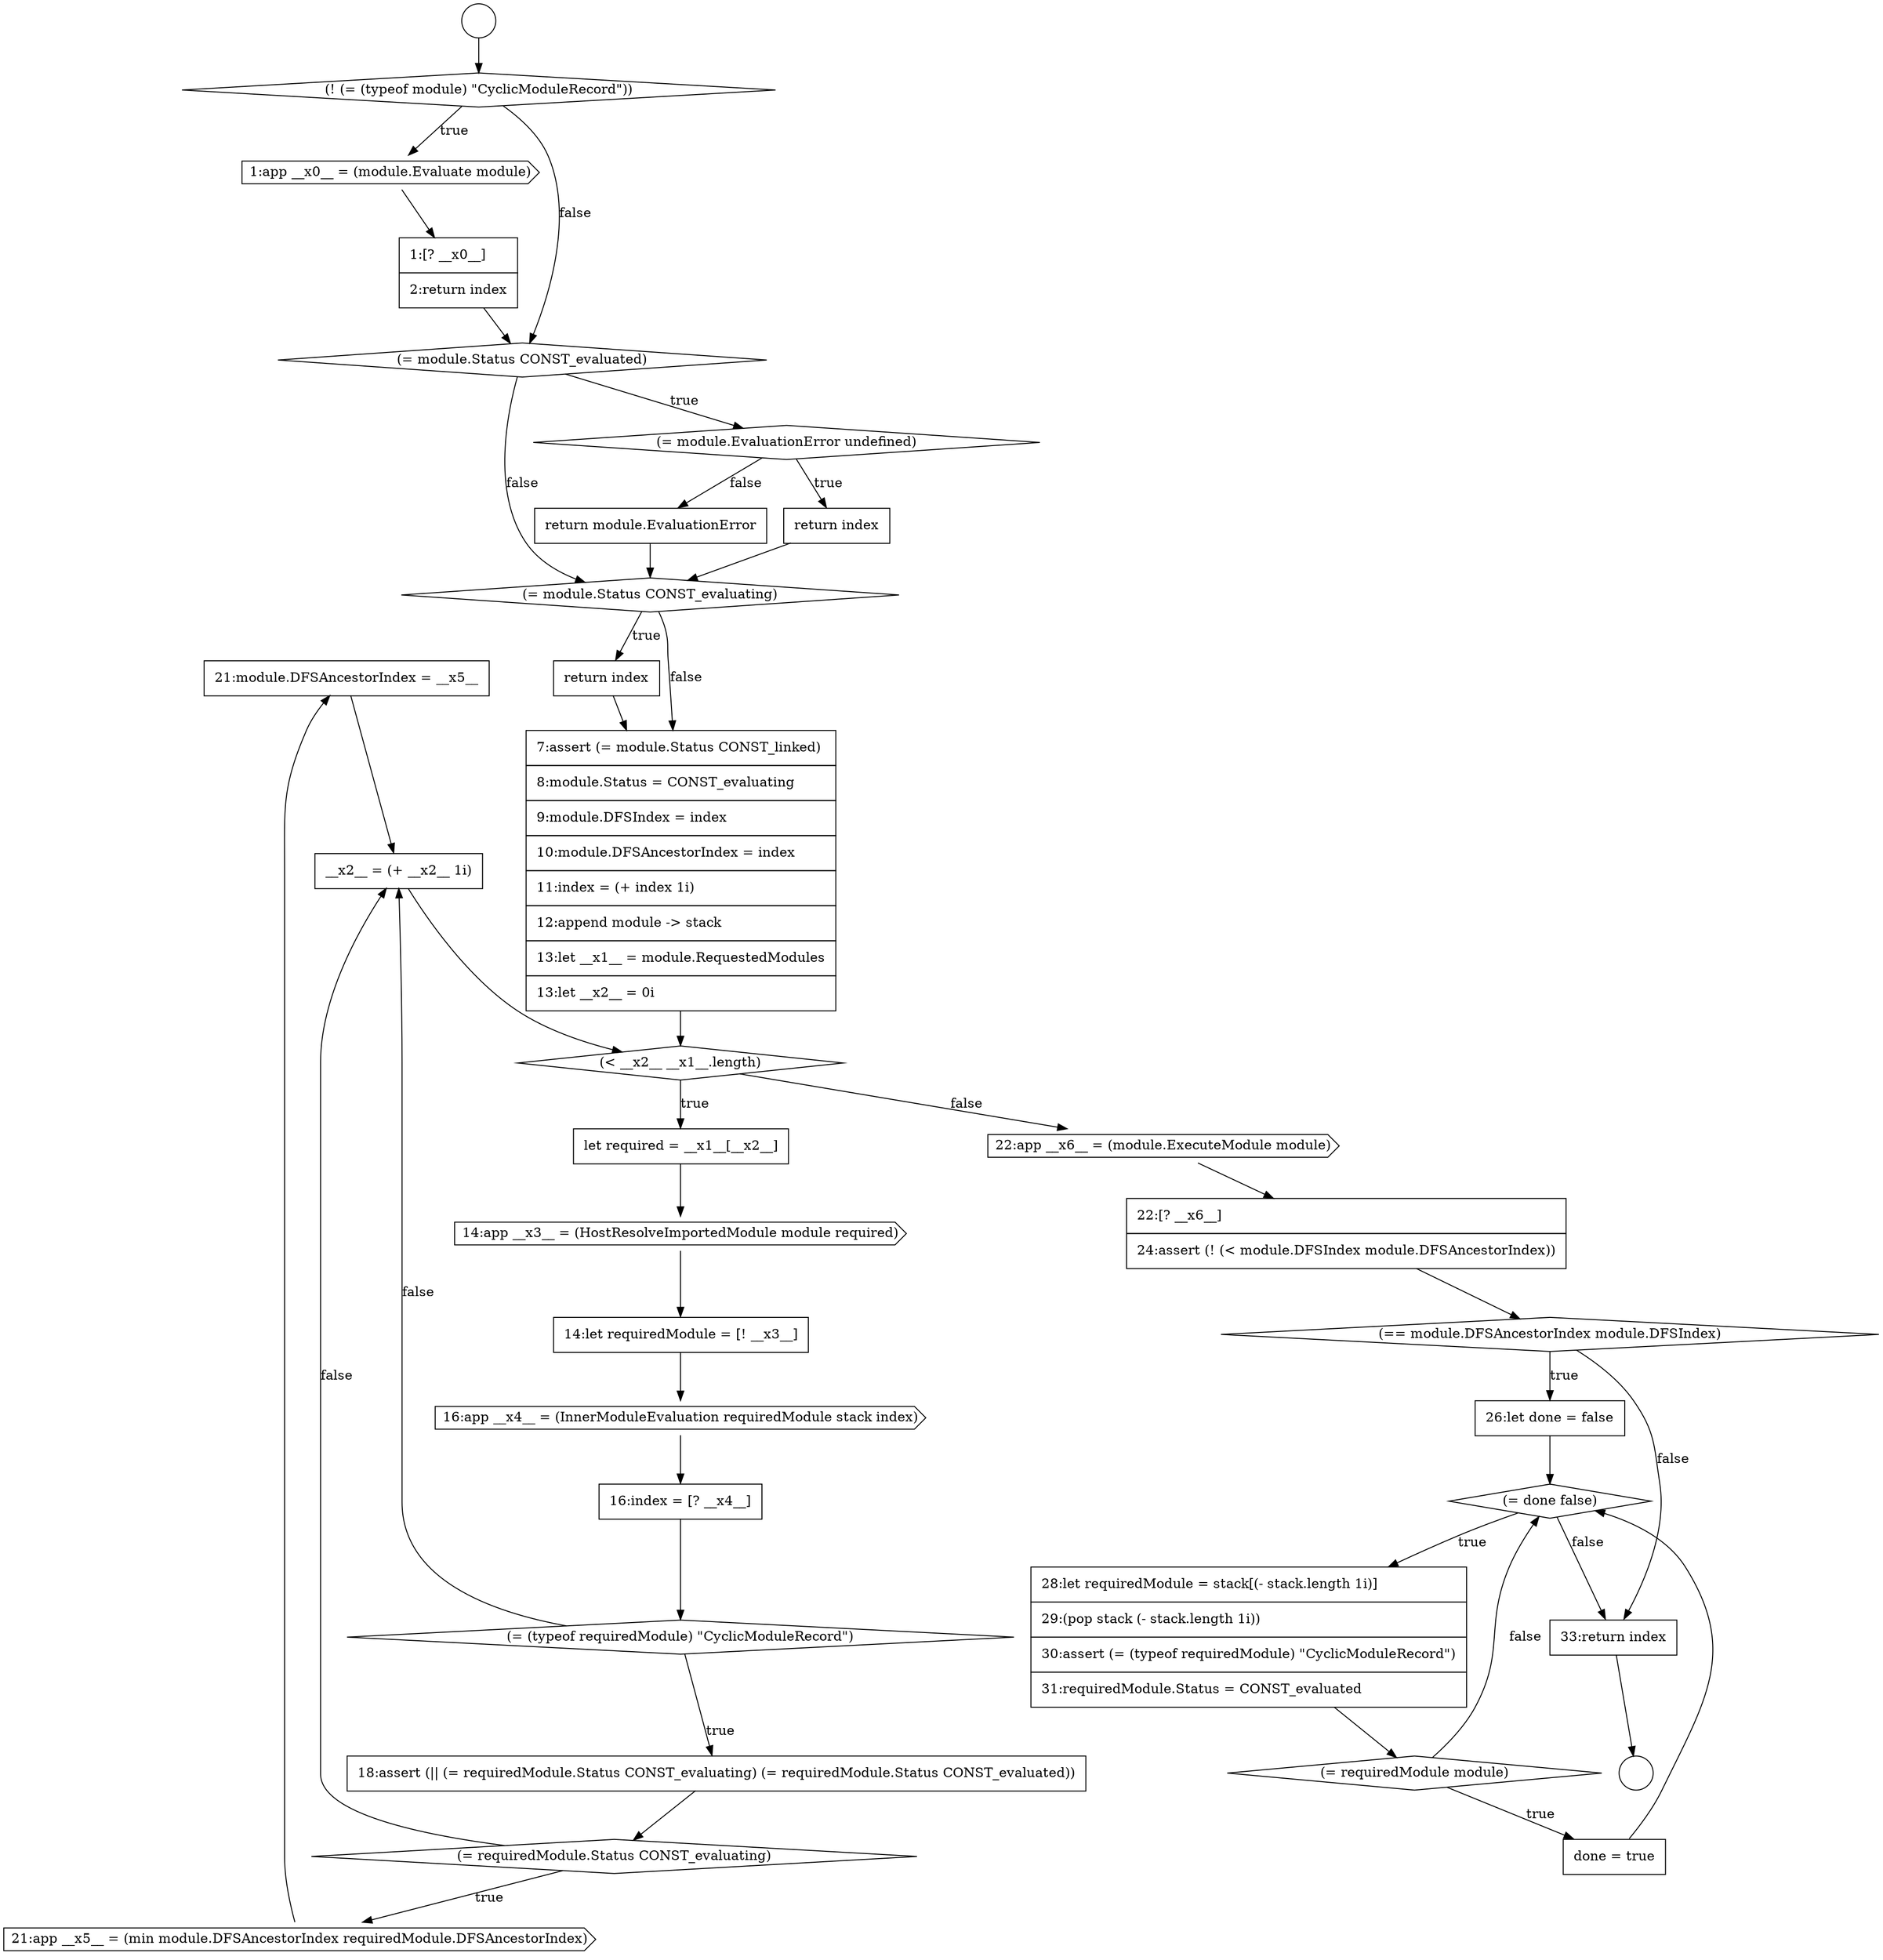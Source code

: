 digraph {
  node11235 [shape=none, margin=0, label=<<font color="black">
    <table border="0" cellborder="1" cellspacing="0" cellpadding="10">
      <tr><td align="left">21:module.DFSAncestorIndex = __x5__</td></tr>
    </table>
  </font>> color="black" fillcolor="white" style=filled]
  node11224 [shape=none, margin=0, label=<<font color="black">
    <table border="0" cellborder="1" cellspacing="0" cellpadding="10">
      <tr><td align="left">7:assert (= module.Status CONST_linked)</td></tr>
      <tr><td align="left">8:module.Status = CONST_evaluating</td></tr>
      <tr><td align="left">9:module.DFSIndex = index</td></tr>
      <tr><td align="left">10:module.DFSAncestorIndex = index</td></tr>
      <tr><td align="left">11:index = (+ index 1i)</td></tr>
      <tr><td align="left">12:append module -&gt; stack</td></tr>
      <tr><td align="left">13:let __x1__ = module.RequestedModules</td></tr>
      <tr><td align="left">13:let __x2__ = 0i</td></tr>
    </table>
  </font>> color="black" fillcolor="white" style=filled]
  node11239 [shape=diamond, label=<<font color="black">(== module.DFSAncestorIndex module.DFSIndex)</font>> color="black" fillcolor="white" style=filled]
  node11228 [shape=none, margin=0, label=<<font color="black">
    <table border="0" cellborder="1" cellspacing="0" cellpadding="10">
      <tr><td align="left">14:let requiredModule = [! __x3__]</td></tr>
    </table>
  </font>> color="black" fillcolor="white" style=filled]
  node11232 [shape=none, margin=0, label=<<font color="black">
    <table border="0" cellborder="1" cellspacing="0" cellpadding="10">
      <tr><td align="left">18:assert (|| (= requiredModule.Status CONST_evaluating) (= requiredModule.Status CONST_evaluated))</td></tr>
    </table>
  </font>> color="black" fillcolor="white" style=filled]
  node11215 [shape=diamond, label=<<font color="black">(! (= (typeof module) &quot;CyclicModuleRecord&quot;))</font>> color="black" fillcolor="white" style=filled]
  node11244 [shape=none, margin=0, label=<<font color="black">
    <table border="0" cellborder="1" cellspacing="0" cellpadding="10">
      <tr><td align="left">done = true</td></tr>
    </table>
  </font>> color="black" fillcolor="white" style=filled]
  node11216 [shape=cds, label=<<font color="black">1:app __x0__ = (module.Evaluate module)</font>> color="black" fillcolor="white" style=filled]
  node11226 [shape=none, margin=0, label=<<font color="black">
    <table border="0" cellborder="1" cellspacing="0" cellpadding="10">
      <tr><td align="left">let required = __x1__[__x2__]</td></tr>
    </table>
  </font>> color="black" fillcolor="white" style=filled]
  node11237 [shape=cds, label=<<font color="black">22:app __x6__ = (module.ExecuteModule module)</font>> color="black" fillcolor="white" style=filled]
  node11222 [shape=diamond, label=<<font color="black">(= module.Status CONST_evaluating)</font>> color="black" fillcolor="white" style=filled]
  node11233 [shape=diamond, label=<<font color="black">(= requiredModule.Status CONST_evaluating)</font>> color="black" fillcolor="white" style=filled]
  node11213 [shape=circle label=" " color="black" fillcolor="white" style=filled]
  node11240 [shape=none, margin=0, label=<<font color="black">
    <table border="0" cellborder="1" cellspacing="0" cellpadding="10">
      <tr><td align="left">26:let done = false</td></tr>
    </table>
  </font>> color="black" fillcolor="white" style=filled]
  node11227 [shape=cds, label=<<font color="black">14:app __x3__ = (HostResolveImportedModule module required)</font>> color="black" fillcolor="white" style=filled]
  node11219 [shape=diamond, label=<<font color="black">(= module.EvaluationError undefined)</font>> color="black" fillcolor="white" style=filled]
  node11236 [shape=none, margin=0, label=<<font color="black">
    <table border="0" cellborder="1" cellspacing="0" cellpadding="10">
      <tr><td align="left">__x2__ = (+ __x2__ 1i)</td></tr>
    </table>
  </font>> color="black" fillcolor="white" style=filled]
  node11241 [shape=diamond, label=<<font color="black">(= done false)</font>> color="black" fillcolor="white" style=filled]
  node11242 [shape=none, margin=0, label=<<font color="black">
    <table border="0" cellborder="1" cellspacing="0" cellpadding="10">
      <tr><td align="left">28:let requiredModule = stack[(- stack.length 1i)]</td></tr>
      <tr><td align="left">29:(pop stack (- stack.length 1i))</td></tr>
      <tr><td align="left">30:assert (= (typeof requiredModule) &quot;CyclicModuleRecord&quot;)</td></tr>
      <tr><td align="left">31:requiredModule.Status = CONST_evaluated</td></tr>
    </table>
  </font>> color="black" fillcolor="white" style=filled]
  node11218 [shape=diamond, label=<<font color="black">(= module.Status CONST_evaluated)</font>> color="black" fillcolor="white" style=filled]
  node11238 [shape=none, margin=0, label=<<font color="black">
    <table border="0" cellborder="1" cellspacing="0" cellpadding="10">
      <tr><td align="left">22:[? __x6__]</td></tr>
      <tr><td align="left">24:assert (! (&lt; module.DFSIndex module.DFSAncestorIndex))</td></tr>
    </table>
  </font>> color="black" fillcolor="white" style=filled]
  node11223 [shape=none, margin=0, label=<<font color="black">
    <table border="0" cellborder="1" cellspacing="0" cellpadding="10">
      <tr><td align="left">return index</td></tr>
    </table>
  </font>> color="black" fillcolor="white" style=filled]
  node11217 [shape=none, margin=0, label=<<font color="black">
    <table border="0" cellborder="1" cellspacing="0" cellpadding="10">
      <tr><td align="left">1:[? __x0__]</td></tr>
      <tr><td align="left">2:return index</td></tr>
    </table>
  </font>> color="black" fillcolor="white" style=filled]
  node11234 [shape=cds, label=<<font color="black">21:app __x5__ = (min module.DFSAncestorIndex requiredModule.DFSAncestorIndex)</font>> color="black" fillcolor="white" style=filled]
  node11221 [shape=none, margin=0, label=<<font color="black">
    <table border="0" cellborder="1" cellspacing="0" cellpadding="10">
      <tr><td align="left">return module.EvaluationError</td></tr>
    </table>
  </font>> color="black" fillcolor="white" style=filled]
  node11229 [shape=cds, label=<<font color="black">16:app __x4__ = (InnerModuleEvaluation requiredModule stack index)</font>> color="black" fillcolor="white" style=filled]
  node11243 [shape=diamond, label=<<font color="black">(= requiredModule module)</font>> color="black" fillcolor="white" style=filled]
  node11220 [shape=none, margin=0, label=<<font color="black">
    <table border="0" cellborder="1" cellspacing="0" cellpadding="10">
      <tr><td align="left">return index</td></tr>
    </table>
  </font>> color="black" fillcolor="white" style=filled]
  node11245 [shape=none, margin=0, label=<<font color="black">
    <table border="0" cellborder="1" cellspacing="0" cellpadding="10">
      <tr><td align="left">33:return index</td></tr>
    </table>
  </font>> color="black" fillcolor="white" style=filled]
  node11230 [shape=none, margin=0, label=<<font color="black">
    <table border="0" cellborder="1" cellspacing="0" cellpadding="10">
      <tr><td align="left">16:index = [? __x4__]</td></tr>
    </table>
  </font>> color="black" fillcolor="white" style=filled]
  node11225 [shape=diamond, label=<<font color="black">(&lt; __x2__ __x1__.length)</font>> color="black" fillcolor="white" style=filled]
  node11214 [shape=circle label=" " color="black" fillcolor="white" style=filled]
  node11231 [shape=diamond, label=<<font color="black">(= (typeof requiredModule) &quot;CyclicModuleRecord&quot;)</font>> color="black" fillcolor="white" style=filled]
  node11220 -> node11222 [ color="black"]
  node11223 -> node11224 [ color="black"]
  node11228 -> node11229 [ color="black"]
  node11234 -> node11235 [ color="black"]
  node11240 -> node11241 [ color="black"]
  node11219 -> node11220 [label=<<font color="black">true</font>> color="black"]
  node11219 -> node11221 [label=<<font color="black">false</font>> color="black"]
  node11232 -> node11233 [ color="black"]
  node11233 -> node11234 [label=<<font color="black">true</font>> color="black"]
  node11233 -> node11236 [label=<<font color="black">false</font>> color="black"]
  node11241 -> node11242 [label=<<font color="black">true</font>> color="black"]
  node11241 -> node11245 [label=<<font color="black">false</font>> color="black"]
  node11243 -> node11244 [label=<<font color="black">true</font>> color="black"]
  node11243 -> node11241 [label=<<font color="black">false</font>> color="black"]
  node11215 -> node11216 [label=<<font color="black">true</font>> color="black"]
  node11215 -> node11218 [label=<<font color="black">false</font>> color="black"]
  node11239 -> node11240 [label=<<font color="black">true</font>> color="black"]
  node11239 -> node11245 [label=<<font color="black">false</font>> color="black"]
  node11213 -> node11215 [ color="black"]
  node11235 -> node11236 [ color="black"]
  node11229 -> node11230 [ color="black"]
  node11225 -> node11226 [label=<<font color="black">true</font>> color="black"]
  node11225 -> node11237 [label=<<font color="black">false</font>> color="black"]
  node11224 -> node11225 [ color="black"]
  node11221 -> node11222 [ color="black"]
  node11244 -> node11241 [ color="black"]
  node11217 -> node11218 [ color="black"]
  node11237 -> node11238 [ color="black"]
  node11216 -> node11217 [ color="black"]
  node11242 -> node11243 [ color="black"]
  node11231 -> node11232 [label=<<font color="black">true</font>> color="black"]
  node11231 -> node11236 [label=<<font color="black">false</font>> color="black"]
  node11222 -> node11223 [label=<<font color="black">true</font>> color="black"]
  node11222 -> node11224 [label=<<font color="black">false</font>> color="black"]
  node11218 -> node11219 [label=<<font color="black">true</font>> color="black"]
  node11218 -> node11222 [label=<<font color="black">false</font>> color="black"]
  node11245 -> node11214 [ color="black"]
  node11226 -> node11227 [ color="black"]
  node11227 -> node11228 [ color="black"]
  node11238 -> node11239 [ color="black"]
  node11230 -> node11231 [ color="black"]
  node11236 -> node11225 [ color="black"]
}
